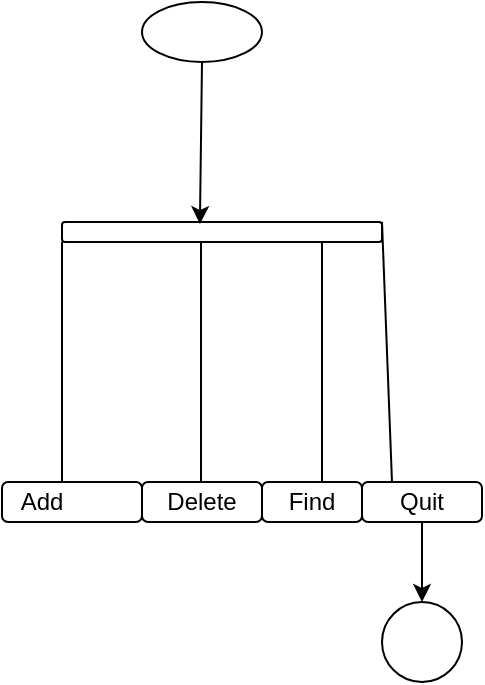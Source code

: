 <mxfile version="13.6.6" type="device"><diagram id="PaSUYp0kvYPWHdrSGdHv" name="Page-1"><mxGraphModel dx="782" dy="706" grid="1" gridSize="10" guides="1" tooltips="1" connect="1" arrows="1" fold="1" page="1" pageScale="1" pageWidth="850" pageHeight="1100" math="0" shadow="0"><root><mxCell id="0"/><mxCell id="1" parent="0"/><mxCell id="pvMCwuPvrpTGr93cVvH--1" value="" style="rounded=1;whiteSpace=wrap;html=1;" vertex="1" parent="1"><mxGeometry x="230" y="230" width="160" height="10" as="geometry"/></mxCell><mxCell id="pvMCwuPvrpTGr93cVvH--2" value="" style="ellipse;whiteSpace=wrap;html=1;" vertex="1" parent="1"><mxGeometry x="270" y="120" width="60" height="30" as="geometry"/></mxCell><mxCell id="pvMCwuPvrpTGr93cVvH--3" value="" style="endArrow=classic;html=1;entryX=0.431;entryY=0.1;entryDx=0;entryDy=0;entryPerimeter=0;" edge="1" parent="1" target="pvMCwuPvrpTGr93cVvH--1"><mxGeometry width="50" height="50" relative="1" as="geometry"><mxPoint x="300" y="150" as="sourcePoint"/><mxPoint x="350" y="100" as="targetPoint"/></mxGeometry></mxCell><mxCell id="pvMCwuPvrpTGr93cVvH--4" value="" style="endArrow=none;html=1;" edge="1" parent="1"><mxGeometry width="50" height="50" relative="1" as="geometry"><mxPoint x="230" y="360" as="sourcePoint"/><mxPoint x="230" y="240" as="targetPoint"/></mxGeometry></mxCell><mxCell id="pvMCwuPvrpTGr93cVvH--5" value="" style="endArrow=none;html=1;" edge="1" parent="1"><mxGeometry width="50" height="50" relative="1" as="geometry"><mxPoint x="360" y="360" as="sourcePoint"/><mxPoint x="360" y="240" as="targetPoint"/></mxGeometry></mxCell><mxCell id="pvMCwuPvrpTGr93cVvH--6" value="" style="endArrow=none;html=1;" edge="1" parent="1"><mxGeometry width="50" height="50" relative="1" as="geometry"><mxPoint x="299.5" y="360" as="sourcePoint"/><mxPoint x="299.5" y="240" as="targetPoint"/></mxGeometry></mxCell><mxCell id="pvMCwuPvrpTGr93cVvH--7" value="" style="endArrow=none;html=1;exitX=0.25;exitY=0;exitDx=0;exitDy=0;" edge="1" parent="1" source="pvMCwuPvrpTGr93cVvH--12"><mxGeometry width="50" height="50" relative="1" as="geometry"><mxPoint x="390" y="350" as="sourcePoint"/><mxPoint x="390" y="230" as="targetPoint"/></mxGeometry></mxCell><mxCell id="pvMCwuPvrpTGr93cVvH--9" value="" style="rounded=1;whiteSpace=wrap;html=1;" vertex="1" parent="1"><mxGeometry x="200" y="360" width="70" height="20" as="geometry"/></mxCell><mxCell id="pvMCwuPvrpTGr93cVvH--10" value="" style="rounded=1;whiteSpace=wrap;html=1;" vertex="1" parent="1"><mxGeometry x="270" y="360" width="60" height="20" as="geometry"/></mxCell><mxCell id="pvMCwuPvrpTGr93cVvH--11" value="" style="rounded=1;whiteSpace=wrap;html=1;" vertex="1" parent="1"><mxGeometry x="330" y="360" width="50" height="20" as="geometry"/></mxCell><mxCell id="pvMCwuPvrpTGr93cVvH--12" value="" style="rounded=1;whiteSpace=wrap;html=1;" vertex="1" parent="1"><mxGeometry x="380" y="360" width="60" height="20" as="geometry"/></mxCell><mxCell id="pvMCwuPvrpTGr93cVvH--13" value="Add" style="text;html=1;strokeColor=none;fillColor=none;align=center;verticalAlign=middle;whiteSpace=wrap;rounded=0;" vertex="1" parent="1"><mxGeometry x="200" y="360" width="40" height="20" as="geometry"/></mxCell><mxCell id="pvMCwuPvrpTGr93cVvH--14" value="Delete" style="text;html=1;strokeColor=none;fillColor=none;align=center;verticalAlign=middle;whiteSpace=wrap;rounded=0;" vertex="1" parent="1"><mxGeometry x="280" y="360" width="40" height="20" as="geometry"/></mxCell><mxCell id="pvMCwuPvrpTGr93cVvH--15" value="Find" style="text;html=1;strokeColor=none;fillColor=none;align=center;verticalAlign=middle;whiteSpace=wrap;rounded=0;" vertex="1" parent="1"><mxGeometry x="335" y="360" width="40" height="20" as="geometry"/></mxCell><mxCell id="pvMCwuPvrpTGr93cVvH--16" value="Quit" style="text;html=1;strokeColor=none;fillColor=none;align=center;verticalAlign=middle;whiteSpace=wrap;rounded=0;" vertex="1" parent="1"><mxGeometry x="390" y="360" width="40" height="20" as="geometry"/></mxCell><mxCell id="pvMCwuPvrpTGr93cVvH--17" value="" style="endArrow=classic;html=1;" edge="1" parent="1" target="pvMCwuPvrpTGr93cVvH--18"><mxGeometry width="50" height="50" relative="1" as="geometry"><mxPoint x="410" y="380" as="sourcePoint"/><mxPoint x="410" y="460" as="targetPoint"/></mxGeometry></mxCell><mxCell id="pvMCwuPvrpTGr93cVvH--18" value="" style="ellipse;whiteSpace=wrap;html=1;aspect=fixed;" vertex="1" parent="1"><mxGeometry x="390" y="420" width="40" height="40" as="geometry"/></mxCell></root></mxGraphModel></diagram></mxfile>